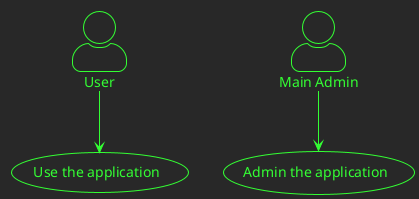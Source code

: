 ' Do not edit
' Theme Gallery
' autogenerated by script
'
@startuml
!theme crt-green
skinparam actorStyle awesome
:User: --> (Use)
"Main Admin" as Admin
"Use the application" as (Use)
Admin --> (Admin the application)
@enduml
